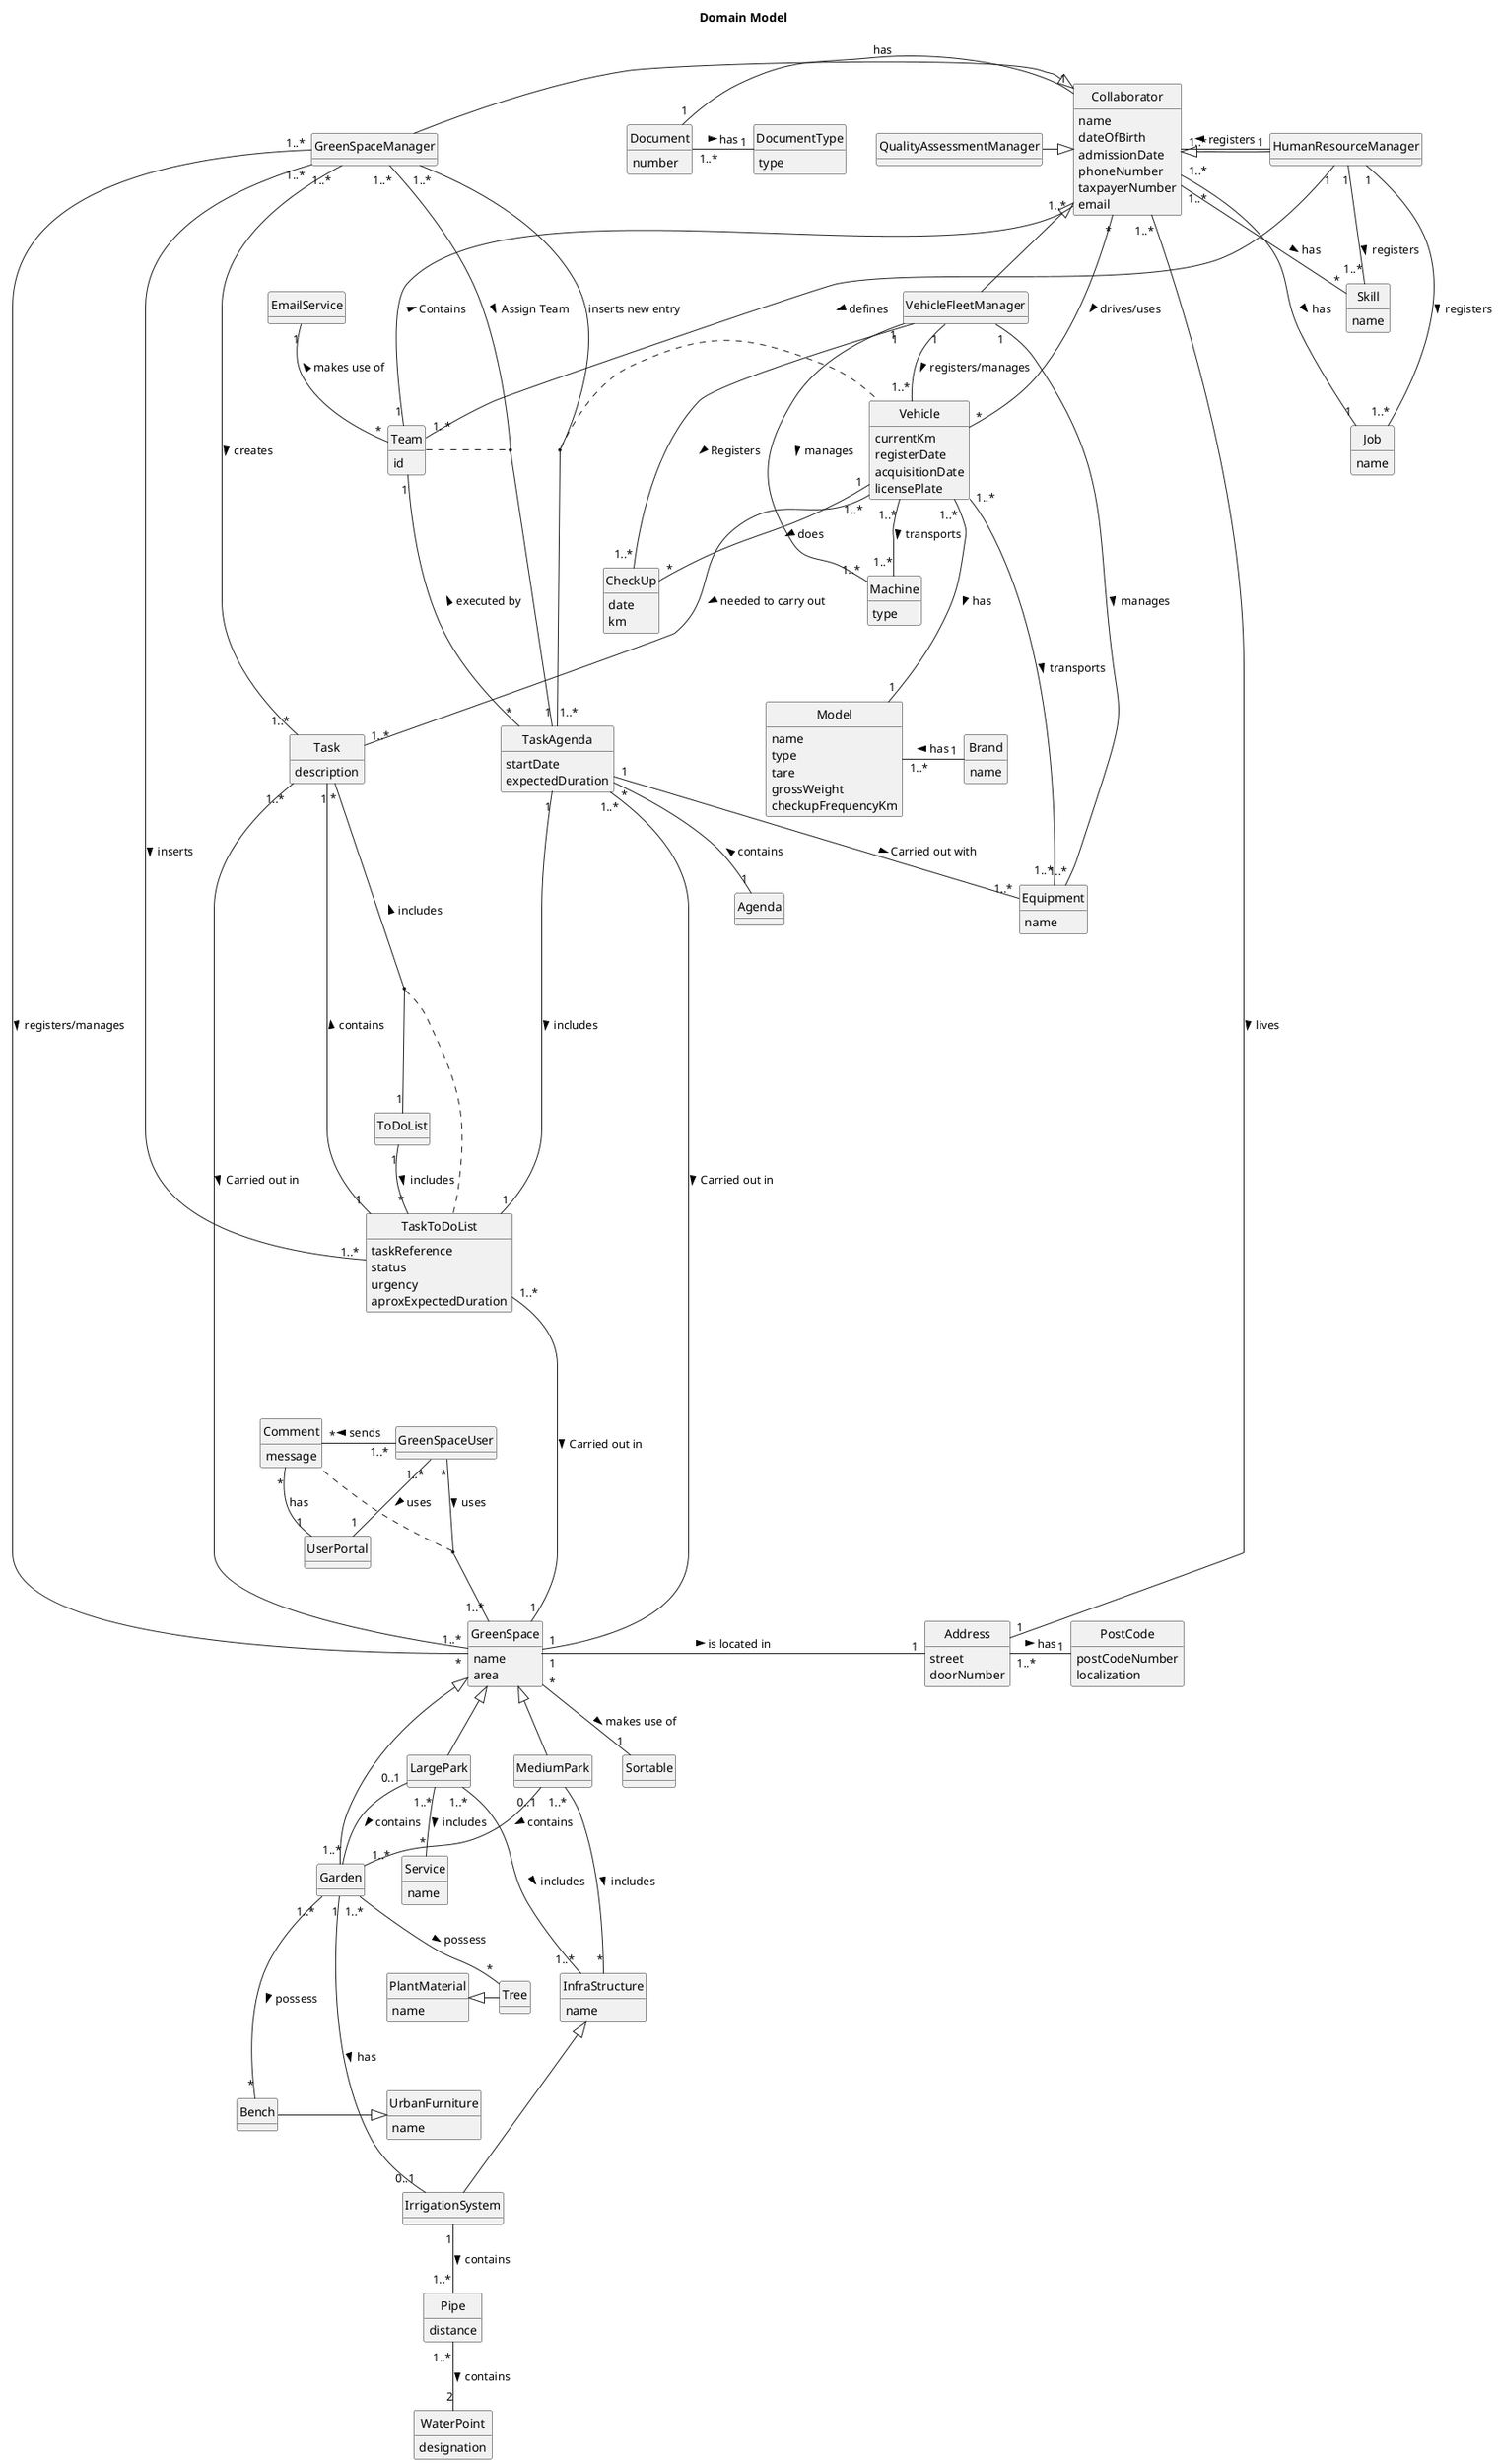 @startuml
skinparam monochrome true
skinparam packageStyle rectangle
skinparam shadowing false
skinparam classAttributeIconSize 0
hide circle
hide methods

title Domain Model

class Collaborator {
    name
    dateOfBirth
    admissionDate
    phoneNumber
    taxpayerNumber
    email
}

class Document{
    number
}

class DocumentType{
    type
}

class Address {
    street
    doorNumber
}

class PostCode{
    postCodeNumber
    localization
}

class VehicleFleetManager {
}

class HumanResourceManager {
}

class GreenSpaceManager{
}

class GreenSpaceUser{
}

class QualityAssessmentManager{}

class Team{
    id
}

class Agenda{}

class ToDoList{}

class Task {
    description
}

class Brand {
     name
}

class Model {
     name
     type
     tare
     grossWeight
     checkupFrequencyKm
}

class Vehicle {
    currentKm
    registerDate
    acquisitionDate
    licensePlate
}

class CheckUp{
    date
    km
}

class Skill{
    name
}

class Job{
    name
}

class MediumPark{
}

class GreenSpace{
    name
    area
}

class Garden{}

class LargePark{}

class PlantMaterial{
    name
}

class Tree{}

class UrbanFurniture{
    name
}

class Bench{}

class InfraStructure{
    name
}

class IrrigationSystem{}

class Pipe{
    distance
}

class WaterPoint{
    designation
}

class Service{
    name
}

class Machine{
    type
}

class Equipment{
    name
}

class EmailService{
}

class TaskToDoList{
    taskReference
    status
    urgency
    aproxExpectedDuration
}

class TaskAgenda{
    startDate
    expectedDuration
}

class Sortable{
}

class UserPortal{
}

class Comment{
    message
}

'-------------Address-------------
Address "1..*" - "1" PostCode : has >

'-------------Agenda-------------
Agenda "1" -u- "*" TaskAgenda : contains >

'-------------Brand-------------
Brand "1" -l  "1..*" Model : has >

'-------------Collaborator-------------
Collaborator <|-u  QualityAssessmentManager
Collaborator <|-l GreenSpaceManager
Collaborator <|-  HumanResourceManager
Collaborator <|-d VehicleFleetManager
Collaborator "1..*" - "1" Address : lives >
Collaborator "*" -- "*" Vehicle : drives/uses >
Collaborator "1..*" --- "1" Team : Contains <
Collaborator "1" -l "1" Document : has
Collaborator "1..*" --- "1" Job : has >
Collaborator "1..*" - "*" Skill : has >

'-------------Document-------------
Document "1..*" - "1" DocumentType : has >

'-------------Garden-------------
Garden "1" ---- "0..1" IrrigationSystem : has >
Garden "1..*" -- "*" Tree : possess >
Garden "1..*" --- "*" Bench : possess >

'-------------GreenSpace-------------
GreenSpace <|-- MediumPark
GreenSpace <|-- Garden
GreenSpace <|-- LargePark
GreenSpace "1" - "1" Address : is located in >
GreenSpace "*" -- "1" Sortable : makes use of >

'-------------GreenSpaceManager-------------
GreenSpaceManager "1..*" -- "*" GreenSpace :  registers/manages >
GreenSpaceManager "1..*" -- "1..*" Task : creates >
GreenSpaceManager "1..*" - "1..*" TaskToDoList : inserts >
GreenSpaceManager "1..*" - "1..*" TaskAgenda : inserts new entry >
GreenSpaceManager "1..*" - "1" TaskAgenda : Assign Team >
(GreenSpaceManager,TaskAgenda) .. Team
(GreenSpaceManager,TaskAgenda) .. Vehicle

'-------------GreenSpaceUser-------------
GreenSpaceUser "*" -- "1..*" GreenSpace :  uses >
GreenSpaceUser "1..*" -u "*" Comment :  sends >
GreenSpaceUser "1..*" - "1" UserPortal : uses >
(GreenSpaceUser,GreenSpace) .. Comment

'-------------HumanResourceManager-------------
HumanResourceManager "1" -- "1..*" Collaborator : registers >
HumanResourceManager "1" - "1..*" Job : registers >
HumanResourceManager "1" -- "1..*" Skill : registers >
HumanResourceManager "1" -- "1..*" Team : defines >

'-------------InfraStructure-------------
InfraStructure <|- IrrigationSystem

'-------------IrrigationSystem-------------
IrrigationSystem "1" -- "1..*" Pipe : contains >

'-------------LargePark-------------
LargePark "1..*" --- "1..*" InfraStructure : includes >
LargePark "1..*" -- "*" Service : includes >
LargePark "0..1" - "1..*" Garden : contains >

'-------------MediumPark-------------
MediumPark "1..*" -- "*" InfraStructure : includes >
MediumPark "0..1" -- "1..*" Garden : contains >

'-------------Pipe-------------
Pipe "1..*" -- "2" WaterPoint : contains >

'-------------PlantMaterial-------------
PlantMaterial <|- Tree

'-------------Task-------------
Task "*" --- "1" ToDoList : includes <
Task "1..*" - "1..*" GreenSpace :  Carried out in  >
(Task,ToDoList) .. TaskToDoList

'-------------TaskAgenda-------------
TaskAgenda "1..*" --- "1" GreenSpace :  Carried out in  >
TaskAgenda "1" -- "1..*" Equipment : Carried out with >
TaskAgenda "1" - "1" TaskToDoList : includes >

'-------------TaskToDoList-------------
TaskToDoList "1..*" ----- "1" GreenSpace :  Carried out in  >
TaskToDoList "1" -u- "1" Task : contains >

'-------------Team-------------
Team "1" --- "*" TaskAgenda : executed by <
Team "*" -u- "1" EmailService : makes use of >

'-------------ToDoList-------------
ToDoList "1" -- "*" TaskToDoList : includes  >

'-------------UrbanFurniture-------------
UrbanFurniture <|- Bench

'-------------UserPortal-------------
UserPortal "1" -u- "*" Comment : has

'-------------Vehicle-------------
Vehicle "1..*" --- "1..*" Task :  needed to carry out >
Vehicle "1..*" -- "1..*" Machine :  transports >
Vehicle "1..*" - "1..*" Equipment :  transports >
Vehicle "1..*" --- "1" Model : has >
Vehicle "1" -- "*" CheckUp : does >

'-------------VehicleFleetManager-------------
VehicleFleetManager "1" - "1..*" Machine :  manages >
VehicleFleetManager "1" - "1..*" Equipment :  manages >
VehicleFleetManager "1" -- "1..*" Vehicle : registers/manages >
VehicleFleetManager "1" -- "1..*" CheckUp : Registers >

@enduml
